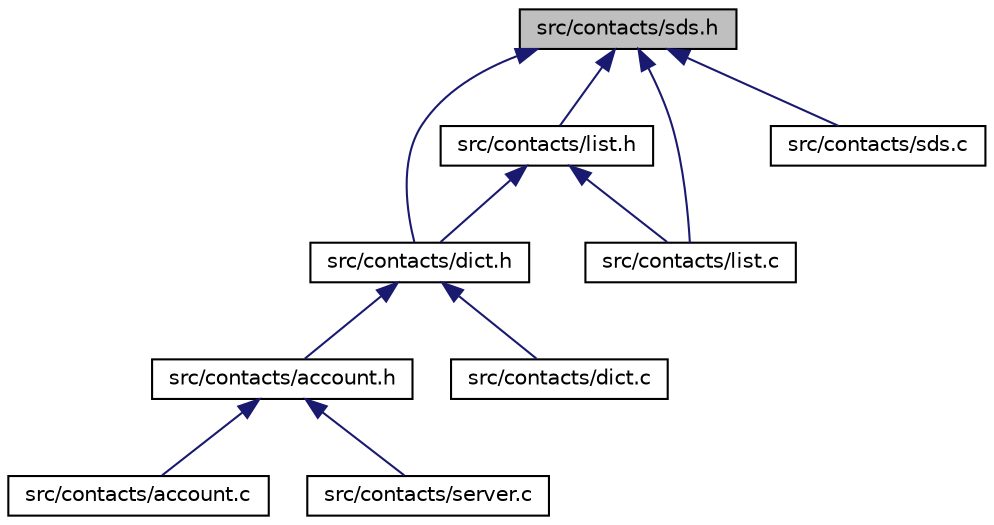 digraph "src/contacts/sds.h"
{
  edge [fontname="Helvetica",fontsize="10",labelfontname="Helvetica",labelfontsize="10"];
  node [fontname="Helvetica",fontsize="10",shape=record];
  Node1 [label="src/contacts/sds.h",height=0.2,width=0.4,color="black", fillcolor="grey75", style="filled", fontcolor="black"];
  Node1 -> Node2 [dir="back",color="midnightblue",fontsize="10",style="solid",fontname="Helvetica"];
  Node2 [label="src/contacts/dict.h",height=0.2,width=0.4,color="black", fillcolor="white", style="filled",URL="$dict_8h.html"];
  Node2 -> Node3 [dir="back",color="midnightblue",fontsize="10",style="solid",fontname="Helvetica"];
  Node3 [label="src/contacts/account.h",height=0.2,width=0.4,color="black", fillcolor="white", style="filled",URL="$account_8h.html"];
  Node3 -> Node4 [dir="back",color="midnightblue",fontsize="10",style="solid",fontname="Helvetica"];
  Node4 [label="src/contacts/account.c",height=0.2,width=0.4,color="black", fillcolor="white", style="filled",URL="$account_8c.html"];
  Node3 -> Node5 [dir="back",color="midnightblue",fontsize="10",style="solid",fontname="Helvetica"];
  Node5 [label="src/contacts/server.c",height=0.2,width=0.4,color="black", fillcolor="white", style="filled",URL="$server_8c.html"];
  Node2 -> Node6 [dir="back",color="midnightblue",fontsize="10",style="solid",fontname="Helvetica"];
  Node6 [label="src/contacts/dict.c",height=0.2,width=0.4,color="black", fillcolor="white", style="filled",URL="$dict_8c.html"];
  Node1 -> Node7 [dir="back",color="midnightblue",fontsize="10",style="solid",fontname="Helvetica"];
  Node7 [label="src/contacts/list.h",height=0.2,width=0.4,color="black", fillcolor="white", style="filled",URL="$list_8h.html"];
  Node7 -> Node2 [dir="back",color="midnightblue",fontsize="10",style="solid",fontname="Helvetica"];
  Node7 -> Node8 [dir="back",color="midnightblue",fontsize="10",style="solid",fontname="Helvetica"];
  Node8 [label="src/contacts/list.c",height=0.2,width=0.4,color="black", fillcolor="white", style="filled",URL="$list_8c.html"];
  Node1 -> Node8 [dir="back",color="midnightblue",fontsize="10",style="solid",fontname="Helvetica"];
  Node1 -> Node9 [dir="back",color="midnightblue",fontsize="10",style="solid",fontname="Helvetica"];
  Node9 [label="src/contacts/sds.c",height=0.2,width=0.4,color="black", fillcolor="white", style="filled",URL="$sds_8c.html"];
}
